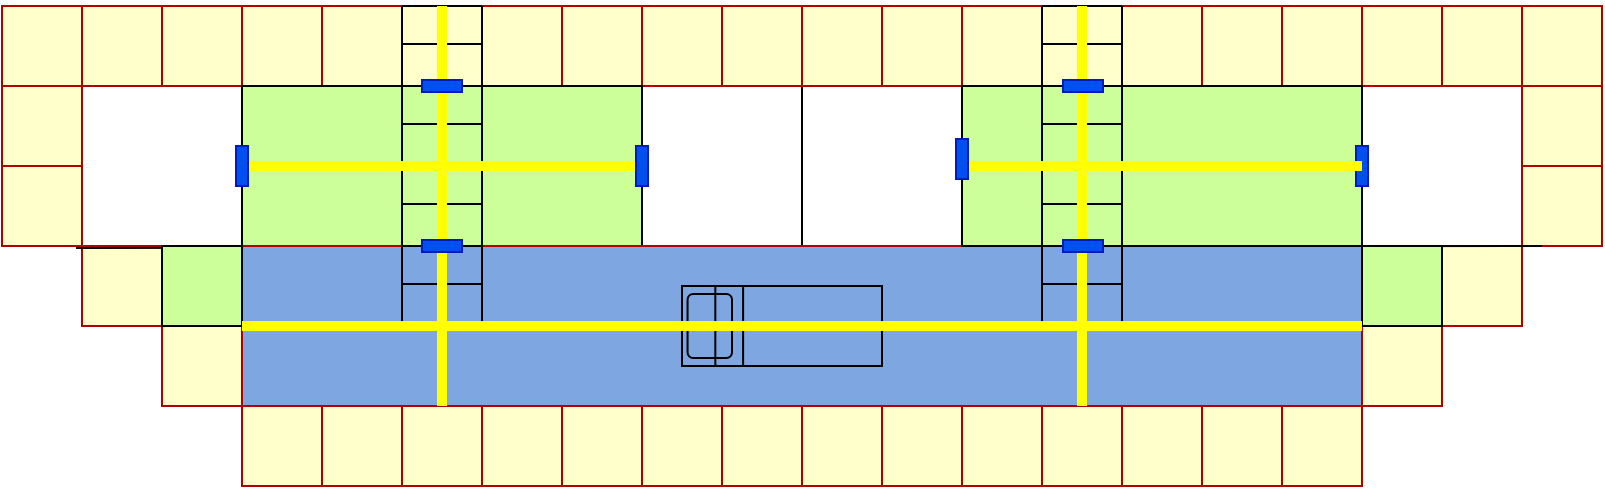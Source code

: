 <mxfile version="11.2.4" type="device" pages="1"><diagram id="Xmz6CjuafwRFe6VEuarP" name="Page-1"><mxGraphModel dx="1422" dy="818" grid="0" gridSize="10" guides="1" tooltips="1" connect="1" arrows="1" fold="1" page="1" pageScale="1" pageWidth="850" pageHeight="1100" math="0" shadow="0"><root><mxCell id="0"/><mxCell id="ebceBGfUj4N6jrmVfAMy-168" value="guns" style="locked=1;" parent="0"/><mxCell id="ebceBGfUj4N6jrmVfAMy-56" value="" style="whiteSpace=wrap;html=1;aspect=fixed;" vertex="1" parent="ebceBGfUj4N6jrmVfAMy-168"><mxGeometry x="1118" y="420" width="80" height="80" as="geometry"/></mxCell><mxCell id="ebceBGfUj4N6jrmVfAMy-51" value="" style="whiteSpace=wrap;html=1;aspect=fixed;" vertex="1" parent="ebceBGfUj4N6jrmVfAMy-168"><mxGeometry x="478" y="420" width="80" height="80" as="geometry"/></mxCell><mxCell id="ebceBGfUj4N6jrmVfAMy-62" value="" style="shape=image;html=1;verticalAlign=top;verticalLabelPosition=bottom;labelBackgroundColor=#ffffff;imageAspect=0;aspect=fixed;image=https://cdn1.iconfinder.com/data/icons/circus-element/64/Cannon-gun-show-circus-128.png" vertex="1" parent="ebceBGfUj4N6jrmVfAMy-168"><mxGeometry x="488" y="430" width="60" height="60" as="geometry"/></mxCell><mxCell id="ebceBGfUj4N6jrmVfAMy-67" value="" style="shape=image;html=1;verticalAlign=top;verticalLabelPosition=bottom;labelBackgroundColor=#ffffff;imageAspect=0;aspect=fixed;image=https://cdn1.iconfinder.com/data/icons/circus-element/64/Cannon-gun-show-circus-128.png" vertex="1" parent="ebceBGfUj4N6jrmVfAMy-168"><mxGeometry x="1128" y="430" width="60" height="60" as="geometry"/></mxCell><mxCell id="ebceBGfUj4N6jrmVfAMy-54" value="" style="whiteSpace=wrap;html=1;aspect=fixed;" vertex="1" parent="ebceBGfUj4N6jrmVfAMy-168"><mxGeometry x="838" y="420" width="80" height="80" as="geometry"/></mxCell><mxCell id="ebceBGfUj4N6jrmVfAMy-52" value="" style="whiteSpace=wrap;html=1;aspect=fixed;" vertex="1" parent="ebceBGfUj4N6jrmVfAMy-168"><mxGeometry x="758" y="420" width="80" height="80" as="geometry"/></mxCell><mxCell id="ebceBGfUj4N6jrmVfAMy-64" value="" style="shape=image;html=1;verticalAlign=top;verticalLabelPosition=bottom;labelBackgroundColor=#ffffff;imageAspect=0;aspect=fixed;image=https://cdn1.iconfinder.com/data/icons/circus-element/64/Cannon-gun-show-circus-128.png" vertex="1" parent="ebceBGfUj4N6jrmVfAMy-168"><mxGeometry x="768" y="430" width="60" height="60" as="geometry"/></mxCell><mxCell id="ebceBGfUj4N6jrmVfAMy-65" value="" style="shape=image;html=1;verticalAlign=top;verticalLabelPosition=bottom;labelBackgroundColor=#ffffff;imageAspect=0;aspect=fixed;image=https://cdn1.iconfinder.com/data/icons/circus-element/64/Cannon-gun-show-circus-128.png" vertex="1" parent="ebceBGfUj4N6jrmVfAMy-168"><mxGeometry x="848" y="430" width="60" height="60" as="geometry"/></mxCell><object label="ship shield" id="1"><mxCell style="locked=1;" parent="0"/></object><mxCell id="ebceBGfUj4N6jrmVfAMy-2" value="" style="rounded=0;whiteSpace=wrap;html=1;direction=east;fillColor=#FFFFCC;strokeColor=#B20000;fontColor=#ffffff;" vertex="1" parent="1"><mxGeometry x="438" y="380" width="40" height="40" as="geometry"/></mxCell><mxCell id="ebceBGfUj4N6jrmVfAMy-3" value="" style="rounded=0;whiteSpace=wrap;html=1;direction=east;fillColor=#FFFFCC;strokeColor=#B20000;fontColor=#ffffff;" vertex="1" parent="1"><mxGeometry x="438" y="460" width="40" height="40" as="geometry"/></mxCell><mxCell id="ebceBGfUj4N6jrmVfAMy-4" value="" style="rounded=0;whiteSpace=wrap;html=1;direction=east;fillColor=#FFFFCC;strokeColor=#B20000;fontColor=#ffffff;" vertex="1" parent="1"><mxGeometry x="478" y="500" width="40" height="40" as="geometry"/></mxCell><mxCell id="ebceBGfUj4N6jrmVfAMy-5" value="" style="rounded=0;whiteSpace=wrap;html=1;direction=east;fillColor=#FFFFCC;strokeColor=#B20000;fontColor=#ffffff;" vertex="1" parent="1"><mxGeometry x="518" y="540" width="40" height="40" as="geometry"/></mxCell><mxCell id="ebceBGfUj4N6jrmVfAMy-6" value="" style="rounded=0;whiteSpace=wrap;html=1;direction=east;fillColor=#FFFFCC;strokeColor=#B20000;fontColor=#ffffff;" vertex="1" parent="1"><mxGeometry x="558" y="580" width="40" height="40" as="geometry"/></mxCell><mxCell id="ebceBGfUj4N6jrmVfAMy-7" value="" style="rounded=0;whiteSpace=wrap;html=1;direction=east;fillColor=#FFFFCC;strokeColor=#B20000;fontColor=#ffffff;" vertex="1" parent="1"><mxGeometry x="598" y="380" width="40" height="40" as="geometry"/></mxCell><mxCell id="ebceBGfUj4N6jrmVfAMy-8" value="" style="rounded=0;whiteSpace=wrap;html=1;direction=east;fillColor=#FFFFCC;strokeColor=#B20000;fontColor=#ffffff;" vertex="1" parent="1"><mxGeometry x="638" y="380" width="40" height="40" as="geometry"/></mxCell><mxCell id="ebceBGfUj4N6jrmVfAMy-9" value="" style="rounded=0;whiteSpace=wrap;html=1;direction=east;fillColor=#FFFFCC;strokeColor=#B20000;fontColor=#ffffff;" vertex="1" parent="1"><mxGeometry x="678" y="380" width="40" height="40" as="geometry"/></mxCell><mxCell id="ebceBGfUj4N6jrmVfAMy-10" value="" style="rounded=0;whiteSpace=wrap;html=1;direction=east;fillColor=#FFFFCC;strokeColor=#B20000;fontColor=#ffffff;" vertex="1" parent="1"><mxGeometry x="718" y="380" width="40" height="40" as="geometry"/></mxCell><mxCell id="ebceBGfUj4N6jrmVfAMy-11" value="" style="rounded=0;whiteSpace=wrap;html=1;direction=east;fillColor=#FFFFCC;strokeColor=#B20000;fontColor=#ffffff;" vertex="1" parent="1"><mxGeometry x="758" y="380" width="40" height="40" as="geometry"/></mxCell><mxCell id="ebceBGfUj4N6jrmVfAMy-12" value="" style="rounded=0;whiteSpace=wrap;html=1;direction=east;fillColor=#FFFFCC;strokeColor=#B20000;fontColor=#ffffff;" vertex="1" parent="1"><mxGeometry x="798" y="380" width="40" height="40" as="geometry"/></mxCell><mxCell id="ebceBGfUj4N6jrmVfAMy-13" value="" style="rounded=0;whiteSpace=wrap;html=1;direction=east;fillColor=#FFFFCC;strokeColor=#B20000;fontColor=#ffffff;" vertex="1" parent="1"><mxGeometry x="838" y="380" width="40" height="40" as="geometry"/></mxCell><mxCell id="ebceBGfUj4N6jrmVfAMy-14" value="" style="rounded=0;whiteSpace=wrap;html=1;direction=east;fillColor=#FFFFCC;strokeColor=#B20000;fontColor=#ffffff;" vertex="1" parent="1"><mxGeometry x="878" y="380" width="40" height="40" as="geometry"/></mxCell><mxCell id="ebceBGfUj4N6jrmVfAMy-15" value="" style="rounded=0;whiteSpace=wrap;html=1;direction=east;fillColor=#FFFFCC;strokeColor=#B20000;fontColor=#ffffff;" vertex="1" parent="1"><mxGeometry x="918" y="380" width="40" height="40" as="geometry"/></mxCell><mxCell id="ebceBGfUj4N6jrmVfAMy-16" value="" style="rounded=0;whiteSpace=wrap;html=1;direction=east;fillColor=#FFFFCC;strokeColor=#B20000;fontColor=#ffffff;" vertex="1" parent="1"><mxGeometry x="958" y="380" width="40" height="40" as="geometry"/></mxCell><mxCell id="ebceBGfUj4N6jrmVfAMy-17" value="" style="rounded=0;whiteSpace=wrap;html=1;direction=east;fillColor=#FFFFCC;strokeColor=#B20000;fontColor=#ffffff;" vertex="1" parent="1"><mxGeometry x="998" y="380" width="40" height="40" as="geometry"/></mxCell><mxCell id="ebceBGfUj4N6jrmVfAMy-18" value="" style="rounded=0;whiteSpace=wrap;html=1;direction=east;fillColor=#FFFFCC;strokeColor=#B20000;fontColor=#ffffff;" vertex="1" parent="1"><mxGeometry x="718" y="580" width="40" height="40" as="geometry"/></mxCell><mxCell id="ebceBGfUj4N6jrmVfAMy-19" value="" style="rounded=0;whiteSpace=wrap;html=1;direction=east;fillColor=#FFFFCC;strokeColor=#B20000;fontColor=#ffffff;" vertex="1" parent="1"><mxGeometry x="758" y="580" width="40" height="40" as="geometry"/></mxCell><mxCell id="ebceBGfUj4N6jrmVfAMy-20" value="" style="rounded=0;whiteSpace=wrap;html=1;direction=east;fillColor=#FFFFCC;strokeColor=#B20000;fontColor=#ffffff;" vertex="1" parent="1"><mxGeometry x="798" y="580" width="40" height="40" as="geometry"/></mxCell><mxCell id="ebceBGfUj4N6jrmVfAMy-21" value="" style="rounded=0;whiteSpace=wrap;html=1;direction=east;fillColor=#FFFFCC;strokeColor=#B20000;fontColor=#ffffff;" vertex="1" parent="1"><mxGeometry x="838" y="580" width="40" height="40" as="geometry"/></mxCell><mxCell id="ebceBGfUj4N6jrmVfAMy-22" value="" style="rounded=0;whiteSpace=wrap;html=1;direction=east;fillColor=#FFFFCC;strokeColor=#B20000;fontColor=#ffffff;" vertex="1" parent="1"><mxGeometry x="878" y="580" width="40" height="40" as="geometry"/></mxCell><mxCell id="ebceBGfUj4N6jrmVfAMy-23" value="" style="rounded=0;whiteSpace=wrap;html=1;direction=east;fillColor=#FFFFCC;strokeColor=#B20000;fontColor=#ffffff;" vertex="1" parent="1"><mxGeometry x="918" y="580" width="40" height="40" as="geometry"/></mxCell><mxCell id="ebceBGfUj4N6jrmVfAMy-24" value="" style="rounded=0;whiteSpace=wrap;html=1;direction=east;fillColor=#FFFFCC;strokeColor=#B20000;fontColor=#ffffff;" vertex="1" parent="1"><mxGeometry x="958" y="580" width="40" height="40" as="geometry"/></mxCell><mxCell id="ebceBGfUj4N6jrmVfAMy-25" value="" style="rounded=0;whiteSpace=wrap;html=1;direction=east;fillColor=#FFFFCC;strokeColor=#B20000;fontColor=#ffffff;" vertex="1" parent="1"><mxGeometry x="998" y="580" width="40" height="40" as="geometry"/></mxCell><mxCell id="ebceBGfUj4N6jrmVfAMy-26" value="" style="rounded=0;whiteSpace=wrap;html=1;direction=east;fillColor=#FFFFCC;strokeColor=#B20000;fontColor=#ffffff;" vertex="1" parent="1"><mxGeometry x="1038" y="580" width="40" height="40" as="geometry"/></mxCell><mxCell id="ebceBGfUj4N6jrmVfAMy-27" value="" style="rounded=0;whiteSpace=wrap;html=1;direction=east;fillColor=#FFFFCC;strokeColor=#B20000;fontColor=#ffffff;" vertex="1" parent="1"><mxGeometry x="1078" y="580" width="40" height="40" as="geometry"/></mxCell><mxCell id="ebceBGfUj4N6jrmVfAMy-28" value="" style="rounded=0;whiteSpace=wrap;html=1;direction=east;fillColor=#FFFFCC;strokeColor=#B20000;fontColor=#ffffff;" vertex="1" parent="1"><mxGeometry x="1038" y="380" width="40" height="40" as="geometry"/></mxCell><mxCell id="ebceBGfUj4N6jrmVfAMy-29" value="" style="rounded=0;whiteSpace=wrap;html=1;direction=east;fillColor=#FFFFCC;strokeColor=#B20000;fontColor=#ffffff;" vertex="1" parent="1"><mxGeometry x="1078" y="380" width="40" height="40" as="geometry"/></mxCell><mxCell id="ebceBGfUj4N6jrmVfAMy-30" value="" style="rounded=0;whiteSpace=wrap;html=1;direction=east;fillColor=#FFFFCC;strokeColor=#B20000;fontColor=#ffffff;" vertex="1" parent="1"><mxGeometry x="1118" y="380" width="40" height="40" as="geometry"/></mxCell><mxCell id="ebceBGfUj4N6jrmVfAMy-31" value="" style="rounded=0;whiteSpace=wrap;html=1;direction=east;fillColor=#FFFFCC;strokeColor=#B20000;fontColor=#ffffff;" vertex="1" parent="1"><mxGeometry x="1158" y="380" width="40" height="40" as="geometry"/></mxCell><mxCell id="ebceBGfUj4N6jrmVfAMy-32" value="" style="rounded=0;whiteSpace=wrap;html=1;direction=east;fillColor=#FFFFCC;strokeColor=#B20000;fontColor=#ffffff;" vertex="1" parent="1"><mxGeometry x="1198" y="380" width="40" height="40" as="geometry"/></mxCell><mxCell id="ebceBGfUj4N6jrmVfAMy-36" value="" style="rounded=0;whiteSpace=wrap;html=1;direction=east;fillColor=#FFFFCC;strokeColor=#B20000;fontColor=#ffffff;" vertex="1" parent="1"><mxGeometry x="1198" y="460" width="40" height="40" as="geometry"/></mxCell><mxCell id="ebceBGfUj4N6jrmVfAMy-37" value="" style="rounded=0;whiteSpace=wrap;html=1;direction=east;fillColor=#FFFFCC;strokeColor=#B20000;fontColor=#ffffff;" vertex="1" parent="1"><mxGeometry x="1158" y="500" width="40" height="40" as="geometry"/></mxCell><mxCell id="ebceBGfUj4N6jrmVfAMy-38" value="" style="rounded=0;whiteSpace=wrap;html=1;direction=east;fillColor=#FFFFCC;strokeColor=#B20000;fontColor=#ffffff;" vertex="1" parent="1"><mxGeometry x="1118" y="540" width="40" height="40" as="geometry"/></mxCell><mxCell id="ebceBGfUj4N6jrmVfAMy-43" value="" style="rounded=0;whiteSpace=wrap;html=1;direction=east;fillColor=#FFFFCC;strokeColor=#B20000;fontColor=#ffffff;" vertex="1" parent="1"><mxGeometry x="478" y="380" width="40" height="40" as="geometry"/></mxCell><mxCell id="ebceBGfUj4N6jrmVfAMy-44" value="" style="rounded=0;whiteSpace=wrap;html=1;direction=east;fillColor=#FFFFCC;strokeColor=#B20000;fontColor=#ffffff;" vertex="1" parent="1"><mxGeometry x="518" y="380" width="40" height="40" as="geometry"/></mxCell><mxCell id="ebceBGfUj4N6jrmVfAMy-45" value="" style="rounded=0;whiteSpace=wrap;html=1;direction=east;fillColor=#FFFFCC;strokeColor=#B20000;fontColor=#ffffff;" vertex="1" parent="1"><mxGeometry x="558" y="380" width="40" height="40" as="geometry"/></mxCell><mxCell id="ebceBGfUj4N6jrmVfAMy-46" value="" style="rounded=0;whiteSpace=wrap;html=1;direction=east;fillColor=#FFFFCC;strokeColor=#B20000;fontColor=#ffffff;" vertex="1" parent="1"><mxGeometry x="598" y="580" width="40" height="40" as="geometry"/></mxCell><mxCell id="ebceBGfUj4N6jrmVfAMy-47" value="" style="rounded=0;whiteSpace=wrap;html=1;direction=east;fillColor=#FFFFCC;strokeColor=#B20000;fontColor=#ffffff;" vertex="1" parent="1"><mxGeometry x="638" y="580" width="40" height="40" as="geometry"/></mxCell><mxCell id="ebceBGfUj4N6jrmVfAMy-48" value="" style="rounded=0;whiteSpace=wrap;html=1;direction=east;fillColor=#FFFFCC;strokeColor=#B20000;fontColor=#ffffff;" vertex="1" parent="1"><mxGeometry x="678" y="580" width="40" height="40" as="geometry"/></mxCell><mxCell id="ebceBGfUj4N6jrmVfAMy-58" value="" style="rounded=0;whiteSpace=wrap;html=1;direction=east;fillColor=#FFFFCC;strokeColor=#B20000;fontColor=#ffffff;" vertex="1" parent="1"><mxGeometry x="438" y="420" width="40" height="40" as="geometry"/></mxCell><mxCell id="ebceBGfUj4N6jrmVfAMy-59" value="" style="rounded=0;whiteSpace=wrap;html=1;direction=east;fillColor=#FFFFCC;strokeColor=#B20000;fontColor=#ffffff;" vertex="1" parent="1"><mxGeometry x="1198" y="420" width="40" height="40" as="geometry"/></mxCell><mxCell id="ebceBGfUj4N6jrmVfAMy-173" value="" style="endArrow=none;html=1;strokeColor=#000000;strokeWidth=1;exitX=0.925;exitY=1.025;exitDx=0;exitDy=0;entryX=0.25;entryY=1;entryDx=0;entryDy=0;exitPerimeter=0;" edge="1" parent="1" source="ebceBGfUj4N6jrmVfAMy-3" target="ebceBGfUj4N6jrmVfAMy-36"><mxGeometry width="50" height="50" relative="1" as="geometry"><mxPoint x="352" y="557" as="sourcePoint"/><mxPoint x="402" y="507" as="targetPoint"/></mxGeometry></mxCell><mxCell id="ebceBGfUj4N6jrmVfAMy-74" value="Compartments" style="" parent="0"/><mxCell id="ebceBGfUj4N6jrmVfAMy-88" value="" style="rounded=0;whiteSpace=wrap;html=1;fillColor=#CCFF99;" vertex="1" parent="ebceBGfUj4N6jrmVfAMy-74"><mxGeometry x="558" y="420" width="200" height="80" as="geometry"/></mxCell><mxCell id="ebceBGfUj4N6jrmVfAMy-84" value="" style="rounded=0;whiteSpace=wrap;html=1;fillColor=#7EA6E0;strokeColor=#B20000;fontColor=#ffffff;" vertex="1" parent="ebceBGfUj4N6jrmVfAMy-74"><mxGeometry x="558" y="500" width="560" height="80" as="geometry"/></mxCell><mxCell id="ebceBGfUj4N6jrmVfAMy-85" value="" style="verticalLabelPosition=bottom;html=1;verticalAlign=top;align=center;shape=mxgraph.floorplan.bed_single;fillColor=none;rotation=-90;" vertex="1" parent="ebceBGfUj4N6jrmVfAMy-74"><mxGeometry x="808" y="490" width="40" height="100" as="geometry"/></mxCell><mxCell id="ebceBGfUj4N6jrmVfAMy-89" value="" style="rounded=0;whiteSpace=wrap;html=1;fillColor=#CCFF99;" vertex="1" parent="ebceBGfUj4N6jrmVfAMy-74"><mxGeometry x="918" y="420" width="200" height="80" as="geometry"/></mxCell><mxCell id="ebceBGfUj4N6jrmVfAMy-91" value="" style="rounded=0;whiteSpace=wrap;html=1;fillColor=#CCFF99;" vertex="1" parent="ebceBGfUj4N6jrmVfAMy-74"><mxGeometry x="518" y="500" width="40" height="40" as="geometry"/></mxCell><mxCell id="ebceBGfUj4N6jrmVfAMy-92" value="" style="rounded=0;whiteSpace=wrap;html=1;fillColor=#CCFF99;" vertex="1" parent="ebceBGfUj4N6jrmVfAMy-74"><mxGeometry x="1118" y="500" width="40" height="40" as="geometry"/></mxCell><mxCell id="ebceBGfUj4N6jrmVfAMy-190" value="" style="rounded=0;whiteSpace=wrap;html=1;strokeColor=#001DBC;fillColor=#0050ef;fontColor=#ffffff;" vertex="1" parent="ebceBGfUj4N6jrmVfAMy-74"><mxGeometry x="1115" y="450" width="6" height="20" as="geometry"/></mxCell><mxCell id="ebceBGfUj4N6jrmVfAMy-98" value="top" style="locked=1;" parent="0" visible="0"/><mxCell id="ebceBGfUj4N6jrmVfAMy-101" value="" style="triangle;whiteSpace=wrap;html=1;strokeColor=#000000;fillColor=#9999FF;rotation=-90;" vertex="1" parent="ebceBGfUj4N6jrmVfAMy-98"><mxGeometry x="698" y="161" width="80" height="120" as="geometry"/></mxCell><mxCell id="ebceBGfUj4N6jrmVfAMy-102" value="" style="triangle;whiteSpace=wrap;html=1;strokeColor=#000000;fillColor=#9999FF;rotation=-90;" vertex="1" parent="ebceBGfUj4N6jrmVfAMy-98"><mxGeometry x="698" y="240" width="80" height="120" as="geometry"/></mxCell><mxCell id="ebceBGfUj4N6jrmVfAMy-103" value="" style="endArrow=none;html=1;exitX=0.5;exitY=0;exitDx=0;exitDy=0;entryX=1;entryY=0.5;entryDx=0;entryDy=0;" edge="1" parent="ebceBGfUj4N6jrmVfAMy-98" target="ebceBGfUj4N6jrmVfAMy-106"><mxGeometry width="50" height="50" relative="1" as="geometry"><mxPoint x="558" y="380.0" as="sourcePoint"/><mxPoint x="558" y="180" as="targetPoint"/></mxGeometry></mxCell><mxCell id="ebceBGfUj4N6jrmVfAMy-105" value="" style="triangle;whiteSpace=wrap;html=1;strokeColor=#000000;fillColor=#9999FF;rotation=-90;" vertex="1" parent="ebceBGfUj4N6jrmVfAMy-98"><mxGeometry x="518" y="240" width="80" height="120" as="geometry"/></mxCell><mxCell id="ebceBGfUj4N6jrmVfAMy-106" value="" style="triangle;whiteSpace=wrap;html=1;strokeColor=#000000;fillColor=#9999FF;rotation=-90;" vertex="1" parent="ebceBGfUj4N6jrmVfAMy-98"><mxGeometry x="528" y="181.5" width="60" height="89" as="geometry"/></mxCell><mxCell id="ebceBGfUj4N6jrmVfAMy-112" value="" style="endArrow=none;html=1;exitX=0.5;exitY=0;exitDx=0;exitDy=0;entryX=1;entryY=0.5;entryDx=0;entryDy=0;" edge="1" parent="ebceBGfUj4N6jrmVfAMy-98" target="ebceBGfUj4N6jrmVfAMy-114"><mxGeometry width="50" height="50" relative="1" as="geometry"><mxPoint x="898" y="381.0" as="sourcePoint"/><mxPoint x="898" y="181" as="targetPoint"/></mxGeometry></mxCell><mxCell id="ebceBGfUj4N6jrmVfAMy-113" value="" style="triangle;whiteSpace=wrap;html=1;strokeColor=#000000;fillColor=#9999FF;rotation=-90;" vertex="1" parent="ebceBGfUj4N6jrmVfAMy-98"><mxGeometry x="858" y="241" width="80" height="120" as="geometry"/></mxCell><mxCell id="ebceBGfUj4N6jrmVfAMy-114" value="" style="triangle;whiteSpace=wrap;html=1;strokeColor=#000000;fillColor=#9999FF;rotation=-90;" vertex="1" parent="ebceBGfUj4N6jrmVfAMy-98"><mxGeometry x="868" y="182.5" width="60" height="89" as="geometry"/></mxCell><mxCell id="ebceBGfUj4N6jrmVfAMy-115" value="" style="ellipse;whiteSpace=wrap;html=1;aspect=fixed;strokeColor=#000000;fillColor=#66FFFF;" vertex="1" parent="ebceBGfUj4N6jrmVfAMy-98"><mxGeometry x="1118" y="260" width="80" height="80" as="geometry"/></mxCell><mxCell id="ebceBGfUj4N6jrmVfAMy-116" value="" style="endArrow=none;html=1;exitX=0;exitY=-0.075;exitDx=0;exitDy=0;exitPerimeter=0;entryX=0.5;entryY=1;entryDx=0;entryDy=0;" edge="1" parent="ebceBGfUj4N6jrmVfAMy-98" source="ebceBGfUj4N6jrmVfAMy-31" target="ebceBGfUj4N6jrmVfAMy-115"><mxGeometry width="50" height="50" relative="1" as="geometry"><mxPoint x="1038" y="290" as="sourcePoint"/><mxPoint x="1088" y="240" as="targetPoint"/></mxGeometry></mxCell><mxCell id="ebceBGfUj4N6jrmVfAMy-93" value="" style="endArrow=none;html=1;exitX=0.5;exitY=0;exitDx=0;exitDy=0;" edge="1" parent="ebceBGfUj4N6jrmVfAMy-98"><mxGeometry width="50" height="50" relative="1" as="geometry"><mxPoint x="738" y="380" as="sourcePoint"/><mxPoint x="738" y="180" as="targetPoint"/></mxGeometry></mxCell><mxCell id="ebceBGfUj4N6jrmVfAMy-117" value="travel" style="" parent="0"/><mxCell id="ebceBGfUj4N6jrmVfAMy-128" value="" style="group" vertex="1" connectable="0" parent="ebceBGfUj4N6jrmVfAMy-117"><mxGeometry x="638" y="380" width="40" height="80.0" as="geometry"/></mxCell><mxCell id="ebceBGfUj4N6jrmVfAMy-119" value="" style="endArrow=none;html=1;" edge="1" parent="ebceBGfUj4N6jrmVfAMy-128"><mxGeometry width="50" height="50" relative="1" as="geometry"><mxPoint y="80" as="sourcePoint"/><mxPoint as="targetPoint"/></mxGeometry></mxCell><mxCell id="ebceBGfUj4N6jrmVfAMy-120" value="" style="endArrow=none;html=1;" edge="1" parent="ebceBGfUj4N6jrmVfAMy-128"><mxGeometry width="50" height="50" relative="1" as="geometry"><mxPoint x="40" y="80" as="sourcePoint"/><mxPoint x="40" as="targetPoint"/></mxGeometry></mxCell><mxCell id="ebceBGfUj4N6jrmVfAMy-121" value="" style="endArrow=none;html=1;" edge="1" parent="ebceBGfUj4N6jrmVfAMy-128"><mxGeometry width="50" height="50" relative="1" as="geometry"><mxPoint x="40" as="sourcePoint"/><mxPoint as="targetPoint"/></mxGeometry></mxCell><mxCell id="ebceBGfUj4N6jrmVfAMy-122" value="" style="endArrow=none;html=1;" edge="1" parent="ebceBGfUj4N6jrmVfAMy-128"><mxGeometry width="50" height="50" relative="1" as="geometry"><mxPoint x="40" y="19.0" as="sourcePoint"/><mxPoint y="19.0" as="targetPoint"/></mxGeometry></mxCell><mxCell id="ebceBGfUj4N6jrmVfAMy-125" value="" style="endArrow=none;html=1;" edge="1" parent="ebceBGfUj4N6jrmVfAMy-128"><mxGeometry width="50" height="50" relative="1" as="geometry"><mxPoint x="40" y="40.0" as="sourcePoint"/><mxPoint y="40.0" as="targetPoint"/></mxGeometry></mxCell><mxCell id="ebceBGfUj4N6jrmVfAMy-126" value="" style="endArrow=none;html=1;" edge="1" parent="ebceBGfUj4N6jrmVfAMy-128"><mxGeometry width="50" height="50" relative="1" as="geometry"><mxPoint x="40" y="59.0" as="sourcePoint"/><mxPoint y="59.0" as="targetPoint"/></mxGeometry></mxCell><mxCell id="ebceBGfUj4N6jrmVfAMy-127" value="" style="endArrow=none;html=1;" edge="1" parent="ebceBGfUj4N6jrmVfAMy-128"><mxGeometry width="50" height="50" relative="1" as="geometry"><mxPoint x="40" y="80.0" as="sourcePoint"/><mxPoint y="80.0" as="targetPoint"/></mxGeometry></mxCell><mxCell id="ebceBGfUj4N6jrmVfAMy-129" value="" style="group" vertex="1" connectable="0" parent="ebceBGfUj4N6jrmVfAMy-117"><mxGeometry x="638" y="460" width="40" height="80.0" as="geometry"/></mxCell><mxCell id="ebceBGfUj4N6jrmVfAMy-130" value="" style="endArrow=none;html=1;" edge="1" parent="ebceBGfUj4N6jrmVfAMy-129"><mxGeometry width="50" height="50" relative="1" as="geometry"><mxPoint y="80" as="sourcePoint"/><mxPoint as="targetPoint"/></mxGeometry></mxCell><mxCell id="ebceBGfUj4N6jrmVfAMy-131" value="" style="endArrow=none;html=1;" edge="1" parent="ebceBGfUj4N6jrmVfAMy-129"><mxGeometry width="50" height="50" relative="1" as="geometry"><mxPoint x="40" y="80" as="sourcePoint"/><mxPoint x="40" as="targetPoint"/></mxGeometry></mxCell><mxCell id="ebceBGfUj4N6jrmVfAMy-132" value="" style="endArrow=none;html=1;" edge="1" parent="ebceBGfUj4N6jrmVfAMy-129"><mxGeometry width="50" height="50" relative="1" as="geometry"><mxPoint x="40" as="sourcePoint"/><mxPoint as="targetPoint"/></mxGeometry></mxCell><mxCell id="ebceBGfUj4N6jrmVfAMy-133" value="" style="endArrow=none;html=1;" edge="1" parent="ebceBGfUj4N6jrmVfAMy-129"><mxGeometry width="50" height="50" relative="1" as="geometry"><mxPoint x="40" y="19.0" as="sourcePoint"/><mxPoint y="19.0" as="targetPoint"/></mxGeometry></mxCell><mxCell id="ebceBGfUj4N6jrmVfAMy-134" value="" style="endArrow=none;html=1;" edge="1" parent="ebceBGfUj4N6jrmVfAMy-129"><mxGeometry width="50" height="50" relative="1" as="geometry"><mxPoint x="40" y="40.0" as="sourcePoint"/><mxPoint y="40.0" as="targetPoint"/></mxGeometry></mxCell><mxCell id="ebceBGfUj4N6jrmVfAMy-135" value="" style="endArrow=none;html=1;" edge="1" parent="ebceBGfUj4N6jrmVfAMy-129"><mxGeometry width="50" height="50" relative="1" as="geometry"><mxPoint x="40" y="59.0" as="sourcePoint"/><mxPoint y="59.0" as="targetPoint"/></mxGeometry></mxCell><mxCell id="ebceBGfUj4N6jrmVfAMy-136" value="" style="endArrow=none;html=1;" edge="1" parent="ebceBGfUj4N6jrmVfAMy-129"><mxGeometry width="50" height="50" relative="1" as="geometry"><mxPoint x="40" y="80.0" as="sourcePoint"/><mxPoint y="80.0" as="targetPoint"/></mxGeometry></mxCell><mxCell id="ebceBGfUj4N6jrmVfAMy-145" value="" style="group" vertex="1" connectable="0" parent="ebceBGfUj4N6jrmVfAMy-117"><mxGeometry x="958" y="460" width="40" height="80.0" as="geometry"/></mxCell><mxCell id="ebceBGfUj4N6jrmVfAMy-146" value="" style="endArrow=none;html=1;" edge="1" parent="ebceBGfUj4N6jrmVfAMy-145"><mxGeometry width="50" height="50" relative="1" as="geometry"><mxPoint y="80" as="sourcePoint"/><mxPoint as="targetPoint"/></mxGeometry></mxCell><mxCell id="ebceBGfUj4N6jrmVfAMy-147" value="" style="endArrow=none;html=1;" edge="1" parent="ebceBGfUj4N6jrmVfAMy-145"><mxGeometry width="50" height="50" relative="1" as="geometry"><mxPoint x="40" y="80" as="sourcePoint"/><mxPoint x="40" as="targetPoint"/></mxGeometry></mxCell><mxCell id="ebceBGfUj4N6jrmVfAMy-148" value="" style="endArrow=none;html=1;" edge="1" parent="ebceBGfUj4N6jrmVfAMy-145"><mxGeometry width="50" height="50" relative="1" as="geometry"><mxPoint x="40" as="sourcePoint"/><mxPoint as="targetPoint"/></mxGeometry></mxCell><mxCell id="ebceBGfUj4N6jrmVfAMy-149" value="" style="endArrow=none;html=1;" edge="1" parent="ebceBGfUj4N6jrmVfAMy-145"><mxGeometry width="50" height="50" relative="1" as="geometry"><mxPoint x="40" y="19.0" as="sourcePoint"/><mxPoint y="19.0" as="targetPoint"/></mxGeometry></mxCell><mxCell id="ebceBGfUj4N6jrmVfAMy-150" value="" style="endArrow=none;html=1;" edge="1" parent="ebceBGfUj4N6jrmVfAMy-145"><mxGeometry width="50" height="50" relative="1" as="geometry"><mxPoint x="40" y="40.0" as="sourcePoint"/><mxPoint y="40.0" as="targetPoint"/></mxGeometry></mxCell><mxCell id="ebceBGfUj4N6jrmVfAMy-151" value="" style="endArrow=none;html=1;" edge="1" parent="ebceBGfUj4N6jrmVfAMy-145"><mxGeometry width="50" height="50" relative="1" as="geometry"><mxPoint x="40" y="59.0" as="sourcePoint"/><mxPoint y="59.0" as="targetPoint"/></mxGeometry></mxCell><mxCell id="ebceBGfUj4N6jrmVfAMy-152" value="" style="endArrow=none;html=1;" edge="1" parent="ebceBGfUj4N6jrmVfAMy-145"><mxGeometry width="50" height="50" relative="1" as="geometry"><mxPoint x="40" y="80.0" as="sourcePoint"/><mxPoint y="80.0" as="targetPoint"/></mxGeometry></mxCell><mxCell id="ebceBGfUj4N6jrmVfAMy-137" value="" style="group" vertex="1" connectable="0" parent="ebceBGfUj4N6jrmVfAMy-117"><mxGeometry x="958" y="380" width="40" height="80.0" as="geometry"/></mxCell><mxCell id="ebceBGfUj4N6jrmVfAMy-138" value="" style="endArrow=none;html=1;" edge="1" parent="ebceBGfUj4N6jrmVfAMy-137"><mxGeometry width="50" height="50" relative="1" as="geometry"><mxPoint y="80" as="sourcePoint"/><mxPoint as="targetPoint"/></mxGeometry></mxCell><mxCell id="ebceBGfUj4N6jrmVfAMy-139" value="" style="endArrow=none;html=1;" edge="1" parent="ebceBGfUj4N6jrmVfAMy-137"><mxGeometry width="50" height="50" relative="1" as="geometry"><mxPoint x="40" y="80" as="sourcePoint"/><mxPoint x="40" as="targetPoint"/></mxGeometry></mxCell><mxCell id="ebceBGfUj4N6jrmVfAMy-140" value="" style="endArrow=none;html=1;" edge="1" parent="ebceBGfUj4N6jrmVfAMy-137"><mxGeometry width="50" height="50" relative="1" as="geometry"><mxPoint x="40" as="sourcePoint"/><mxPoint as="targetPoint"/></mxGeometry></mxCell><mxCell id="ebceBGfUj4N6jrmVfAMy-141" value="" style="endArrow=none;html=1;" edge="1" parent="ebceBGfUj4N6jrmVfAMy-137"><mxGeometry width="50" height="50" relative="1" as="geometry"><mxPoint x="40" y="19.0" as="sourcePoint"/><mxPoint y="19.0" as="targetPoint"/></mxGeometry></mxCell><mxCell id="ebceBGfUj4N6jrmVfAMy-142" value="" style="endArrow=none;html=1;" edge="1" parent="ebceBGfUj4N6jrmVfAMy-137"><mxGeometry width="50" height="50" relative="1" as="geometry"><mxPoint x="40" y="40.0" as="sourcePoint"/><mxPoint y="40.0" as="targetPoint"/></mxGeometry></mxCell><mxCell id="ebceBGfUj4N6jrmVfAMy-143" value="" style="endArrow=none;html=1;" edge="1" parent="ebceBGfUj4N6jrmVfAMy-137"><mxGeometry width="50" height="50" relative="1" as="geometry"><mxPoint x="40" y="59.0" as="sourcePoint"/><mxPoint y="59.0" as="targetPoint"/></mxGeometry></mxCell><mxCell id="ebceBGfUj4N6jrmVfAMy-144" value="" style="endArrow=none;html=1;" edge="1" parent="ebceBGfUj4N6jrmVfAMy-137"><mxGeometry width="50" height="50" relative="1" as="geometry"><mxPoint x="40" y="80.0" as="sourcePoint"/><mxPoint y="80.0" as="targetPoint"/></mxGeometry></mxCell><mxCell id="ebceBGfUj4N6jrmVfAMy-153" value="floors" style="locked=1;" parent="0" visible="0"/><mxCell id="ebceBGfUj4N6jrmVfAMy-154" value="2" style="rounded=0;whiteSpace=wrap;html=1;strokeColor=#000000;fillColor=#FFFF99;" vertex="1" parent="ebceBGfUj4N6jrmVfAMy-153"><mxGeometry x="478" y="420" width="720" height="80" as="geometry"/></mxCell><mxCell id="ebceBGfUj4N6jrmVfAMy-155" value="1" style="rounded=0;whiteSpace=wrap;html=1;strokeColor=#000000;fillColor=#FFFF99;" vertex="1" parent="ebceBGfUj4N6jrmVfAMy-153"><mxGeometry x="436" y="299" width="803" height="80" as="geometry"/></mxCell><mxCell id="ebceBGfUj4N6jrmVfAMy-169" value="3" style="rounded=0;whiteSpace=wrap;html=1;strokeColor=#000000;fillColor=#FFFF99;" vertex="1" parent="ebceBGfUj4N6jrmVfAMy-153"><mxGeometry x="517" y="500" width="640" height="80" as="geometry"/></mxCell><mxCell id="ebceBGfUj4N6jrmVfAMy-156" value="travel paths" style="" parent="0"/><mxCell id="ebceBGfUj4N6jrmVfAMy-157" value="" style="endArrow=none;html=1;strokeWidth=5;strokeColor=#FFFF00;" edge="1" parent="ebceBGfUj4N6jrmVfAMy-156"><mxGeometry width="50" height="50" relative="1" as="geometry"><mxPoint x="658" y="580" as="sourcePoint"/><mxPoint x="658" y="380" as="targetPoint"/></mxGeometry></mxCell><mxCell id="ebceBGfUj4N6jrmVfAMy-158" value="" style="endArrow=none;html=1;strokeWidth=5;strokeColor=#FFFF00;exitX=0;exitY=0.5;exitDx=0;exitDy=0;" edge="1" parent="ebceBGfUj4N6jrmVfAMy-156" source="ebceBGfUj4N6jrmVfAMy-88"><mxGeometry width="50" height="50" relative="1" as="geometry"><mxPoint x="758" y="460" as="sourcePoint"/><mxPoint x="757" y="460" as="targetPoint"/></mxGeometry></mxCell><mxCell id="ebceBGfUj4N6jrmVfAMy-159" value="" style="endArrow=none;html=1;strokeWidth=5;strokeColor=#FFFF00;" edge="1" parent="ebceBGfUj4N6jrmVfAMy-156"><mxGeometry width="50" height="50" relative="1" as="geometry"><mxPoint x="978" y="580" as="sourcePoint"/><mxPoint x="978" y="380" as="targetPoint"/></mxGeometry></mxCell><mxCell id="ebceBGfUj4N6jrmVfAMy-167" value="" style="endArrow=none;html=1;strokeWidth=5;strokeColor=#FFFF00;" edge="1" parent="ebceBGfUj4N6jrmVfAMy-156"><mxGeometry width="50" height="50" relative="1" as="geometry"><mxPoint x="558" y="460" as="sourcePoint"/><mxPoint x="558" y="460" as="targetPoint"/></mxGeometry></mxCell><mxCell id="ebceBGfUj4N6jrmVfAMy-182" value="" style="endArrow=none;html=1;strokeWidth=5;strokeColor=#FFFF00;exitX=0;exitY=0.5;exitDx=0;exitDy=0;" edge="1" parent="ebceBGfUj4N6jrmVfAMy-156"><mxGeometry width="50" height="50" relative="1" as="geometry"><mxPoint x="919" y="460" as="sourcePoint"/><mxPoint x="1118" y="460" as="targetPoint"/></mxGeometry></mxCell><mxCell id="ebceBGfUj4N6jrmVfAMy-160" value="" style="endArrow=none;html=1;strokeWidth=5;strokeColor=#FFFF00;" edge="1" parent="ebceBGfUj4N6jrmVfAMy-156"><mxGeometry width="50" height="50" relative="1" as="geometry"><mxPoint x="558" y="540" as="sourcePoint"/><mxPoint x="1118" y="540" as="targetPoint"/></mxGeometry></mxCell><mxCell id="ebceBGfUj4N6jrmVfAMy-161" value="leakage damage" style="locked=1;" parent="0" visible="0"/><mxCell id="ebceBGfUj4N6jrmVfAMy-162" value="3" style="rounded=0;whiteSpace=wrap;html=1;strokeColor=#000000;fillColor=#FF3333;gradientColor=none;" vertex="1" parent="ebceBGfUj4N6jrmVfAMy-161"><mxGeometry x="558" y="500" width="560" height="80" as="geometry"/></mxCell><mxCell id="ebceBGfUj4N6jrmVfAMy-163" value="2" style="rounded=0;whiteSpace=wrap;html=1;strokeColor=#000000;fillColor=#FF3333;gradientColor=none;" vertex="1" parent="ebceBGfUj4N6jrmVfAMy-161"><mxGeometry x="918" y="420" width="200" height="80" as="geometry"/></mxCell><mxCell id="ebceBGfUj4N6jrmVfAMy-179" value="Untitled Layer" parent="0"/><mxCell id="ebceBGfUj4N6jrmVfAMy-195" value="doors" parent="0"/><mxCell id="ebceBGfUj4N6jrmVfAMy-191" value="" style="rounded=0;whiteSpace=wrap;html=1;strokeColor=#001DBC;fillColor=#0050ef;fontColor=#ffffff;rotation=-90;" vertex="1" parent="ebceBGfUj4N6jrmVfAMy-195"><mxGeometry x="655" y="410" width="6" height="20" as="geometry"/></mxCell><mxCell id="ebceBGfUj4N6jrmVfAMy-194" value="" style="rounded=0;whiteSpace=wrap;html=1;strokeColor=#001DBC;fillColor=#0050ef;fontColor=#ffffff;rotation=-90;" vertex="1" parent="ebceBGfUj4N6jrmVfAMy-195"><mxGeometry x="655" y="490" width="6" height="20" as="geometry"/></mxCell><mxCell id="ebceBGfUj4N6jrmVfAMy-187" value="" style="rounded=0;whiteSpace=wrap;html=1;strokeColor=#001DBC;fillColor=#0050ef;fontColor=#ffffff;" vertex="1" parent="ebceBGfUj4N6jrmVfAMy-195"><mxGeometry x="555" y="450" width="6" height="20" as="geometry"/></mxCell><mxCell id="ebceBGfUj4N6jrmVfAMy-184" value="" style="rounded=0;whiteSpace=wrap;html=1;strokeColor=#001DBC;fillColor=#0050ef;fontColor=#ffffff;" vertex="1" parent="ebceBGfUj4N6jrmVfAMy-195"><mxGeometry x="755" y="450" width="6" height="20" as="geometry"/></mxCell><mxCell id="ebceBGfUj4N6jrmVfAMy-186" value="" style="rounded=0;whiteSpace=wrap;html=1;strokeColor=#001DBC;fillColor=#0050ef;fontColor=#ffffff;" vertex="1" parent="ebceBGfUj4N6jrmVfAMy-195"><mxGeometry x="915" y="446.5" width="6" height="20" as="geometry"/></mxCell><mxCell id="ebceBGfUj4N6jrmVfAMy-192" value="" style="rounded=0;whiteSpace=wrap;html=1;strokeColor=#001DBC;fillColor=#0050ef;fontColor=#ffffff;rotation=-90;" vertex="1" parent="ebceBGfUj4N6jrmVfAMy-195"><mxGeometry x="975.5" y="410" width="6" height="20" as="geometry"/></mxCell><mxCell id="ebceBGfUj4N6jrmVfAMy-193" value="" style="rounded=0;whiteSpace=wrap;html=1;strokeColor=#001DBC;fillColor=#0050ef;fontColor=#ffffff;rotation=-90;" vertex="1" parent="ebceBGfUj4N6jrmVfAMy-195"><mxGeometry x="975.5" y="490" width="6" height="20" as="geometry"/></mxCell></root></mxGraphModel></diagram></mxfile>